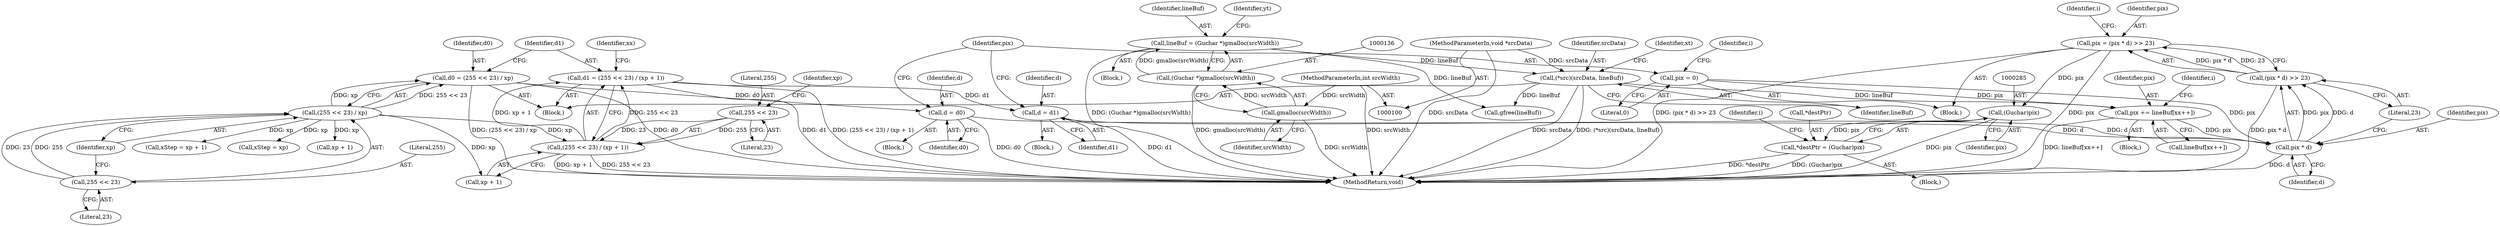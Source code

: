 digraph "0_poppler_bbc2d8918fe234b7ef2c480eb148943922cc0959@integer" {
"1000255" [label="(Call,pix = (pix * d) >> 23)"];
"1000257" [label="(Call,(pix * d) >> 23)"];
"1000258" [label="(Call,pix * d)"];
"1000236" [label="(Call,pix = 0)"];
"1000249" [label="(Call,pix += lineBuf[xx++])"];
"1000175" [label="(Call,(*src)(srcData, lineBuf))"];
"1000102" [label="(MethodParameterIn,void *srcData)"];
"1000133" [label="(Call,lineBuf = (Guchar *)gmalloc(srcWidth))"];
"1000135" [label="(Call,(Guchar *)gmalloc(srcWidth))"];
"1000137" [label="(Call,gmalloc(srcWidth))"];
"1000103" [label="(MethodParameterIn,int srcWidth)"];
"1000225" [label="(Call,d = d1)"];
"1000188" [label="(Call,d1 = (255 << 23) / (xp + 1))"];
"1000190" [label="(Call,(255 << 23) / (xp + 1))"];
"1000191" [label="(Call,255 << 23)"];
"1000183" [label="(Call,(255 << 23) / xp)"];
"1000184" [label="(Call,255 << 23)"];
"1000233" [label="(Call,d = d0)"];
"1000181" [label="(Call,d0 = (255 << 23) / xp)"];
"1000284" [label="(Call,(Guchar)pix)"];
"1000281" [label="(Call,*destPtr = (Guchar)pix)"];
"1000209" [label="(Block,)"];
"1000227" [label="(Identifier,d1)"];
"1000255" [label="(Call,pix = (pix * d) >> 23)"];
"1000294" [label="(MethodReturn,void)"];
"1000258" [label="(Call,pix * d)"];
"1000133" [label="(Call,lineBuf = (Guchar *)gmalloc(srcWidth))"];
"1000190" [label="(Call,(255 << 23) / (xp + 1))"];
"1000177" [label="(Identifier,lineBuf)"];
"1000241" [label="(Identifier,i)"];
"1000194" [label="(Call,xp + 1)"];
"1000192" [label="(Literal,255)"];
"1000226" [label="(Identifier,d)"];
"1000156" [label="(Block,)"];
"1000137" [label="(Call,gmalloc(srcWidth))"];
"1000220" [label="(Call,xStep = xp + 1)"];
"1000134" [label="(Identifier,lineBuf)"];
"1000184" [label="(Call,255 << 23)"];
"1000186" [label="(Literal,23)"];
"1000195" [label="(Identifier,xp)"];
"1000264" [label="(Identifier,i)"];
"1000286" [label="(Identifier,pix)"];
"1000247" [label="(Identifier,i)"];
"1000182" [label="(Identifier,d0)"];
"1000230" [label="(Call,xStep = xp)"];
"1000257" [label="(Call,(pix * d) >> 23)"];
"1000198" [label="(Identifier,xx)"];
"1000261" [label="(Literal,23)"];
"1000251" [label="(Call,lineBuf[xx++])"];
"1000292" [label="(Call,gfree(lineBuf))"];
"1000256" [label="(Identifier,pix)"];
"1000140" [label="(Identifier,yt)"];
"1000250" [label="(Identifier,pix)"];
"1000191" [label="(Call,255 << 23)"];
"1000187" [label="(Identifier,xp)"];
"1000234" [label="(Identifier,d)"];
"1000138" [label="(Identifier,srcWidth)"];
"1000108" [label="(Block,)"];
"1000183" [label="(Call,(255 << 23) / xp)"];
"1000229" [label="(Block,)"];
"1000281" [label="(Call,*destPtr = (Guchar)pix)"];
"1000248" [label="(Block,)"];
"1000259" [label="(Identifier,pix)"];
"1000236" [label="(Call,pix = 0)"];
"1000249" [label="(Call,pix += lineBuf[xx++])"];
"1000176" [label="(Identifier,srcData)"];
"1000189" [label="(Identifier,d1)"];
"1000233" [label="(Call,d = d0)"];
"1000135" [label="(Call,(Guchar *)gmalloc(srcWidth))"];
"1000103" [label="(MethodParameterIn,int srcWidth)"];
"1000235" [label="(Identifier,d0)"];
"1000260" [label="(Identifier,d)"];
"1000284" [label="(Call,(Guchar)pix)"];
"1000237" [label="(Identifier,pix)"];
"1000175" [label="(Call,(*src)(srcData, lineBuf))"];
"1000282" [label="(Call,*destPtr)"];
"1000271" [label="(Block,)"];
"1000102" [label="(MethodParameterIn,void *srcData)"];
"1000238" [label="(Literal,0)"];
"1000225" [label="(Call,d = d1)"];
"1000188" [label="(Call,d1 = (255 << 23) / (xp + 1))"];
"1000216" [label="(Block,)"];
"1000179" [label="(Identifier,xt)"];
"1000193" [label="(Literal,23)"];
"1000181" [label="(Call,d0 = (255 << 23) / xp)"];
"1000222" [label="(Call,xp + 1)"];
"1000270" [label="(Identifier,i)"];
"1000185" [label="(Literal,255)"];
"1000255" -> "1000209"  [label="AST: "];
"1000255" -> "1000257"  [label="CFG: "];
"1000256" -> "1000255"  [label="AST: "];
"1000257" -> "1000255"  [label="AST: "];
"1000264" -> "1000255"  [label="CFG: "];
"1000255" -> "1000294"  [label="DDG: (pix * d) >> 23"];
"1000255" -> "1000294"  [label="DDG: pix"];
"1000257" -> "1000255"  [label="DDG: pix * d"];
"1000257" -> "1000255"  [label="DDG: 23"];
"1000255" -> "1000284"  [label="DDG: pix"];
"1000257" -> "1000261"  [label="CFG: "];
"1000258" -> "1000257"  [label="AST: "];
"1000261" -> "1000257"  [label="AST: "];
"1000257" -> "1000294"  [label="DDG: pix * d"];
"1000258" -> "1000257"  [label="DDG: pix"];
"1000258" -> "1000257"  [label="DDG: d"];
"1000258" -> "1000260"  [label="CFG: "];
"1000259" -> "1000258"  [label="AST: "];
"1000260" -> "1000258"  [label="AST: "];
"1000261" -> "1000258"  [label="CFG: "];
"1000258" -> "1000294"  [label="DDG: d"];
"1000236" -> "1000258"  [label="DDG: pix"];
"1000249" -> "1000258"  [label="DDG: pix"];
"1000225" -> "1000258"  [label="DDG: d"];
"1000233" -> "1000258"  [label="DDG: d"];
"1000236" -> "1000209"  [label="AST: "];
"1000236" -> "1000238"  [label="CFG: "];
"1000237" -> "1000236"  [label="AST: "];
"1000238" -> "1000236"  [label="AST: "];
"1000241" -> "1000236"  [label="CFG: "];
"1000236" -> "1000249"  [label="DDG: pix"];
"1000249" -> "1000248"  [label="AST: "];
"1000249" -> "1000251"  [label="CFG: "];
"1000250" -> "1000249"  [label="AST: "];
"1000251" -> "1000249"  [label="AST: "];
"1000247" -> "1000249"  [label="CFG: "];
"1000249" -> "1000294"  [label="DDG: lineBuf[xx++]"];
"1000175" -> "1000249"  [label="DDG: lineBuf"];
"1000175" -> "1000156"  [label="AST: "];
"1000175" -> "1000177"  [label="CFG: "];
"1000176" -> "1000175"  [label="AST: "];
"1000177" -> "1000175"  [label="AST: "];
"1000179" -> "1000175"  [label="CFG: "];
"1000175" -> "1000294"  [label="DDG: srcData"];
"1000175" -> "1000294"  [label="DDG: (*src)(srcData, lineBuf)"];
"1000102" -> "1000175"  [label="DDG: srcData"];
"1000133" -> "1000175"  [label="DDG: lineBuf"];
"1000175" -> "1000292"  [label="DDG: lineBuf"];
"1000102" -> "1000100"  [label="AST: "];
"1000102" -> "1000294"  [label="DDG: srcData"];
"1000133" -> "1000108"  [label="AST: "];
"1000133" -> "1000135"  [label="CFG: "];
"1000134" -> "1000133"  [label="AST: "];
"1000135" -> "1000133"  [label="AST: "];
"1000140" -> "1000133"  [label="CFG: "];
"1000133" -> "1000294"  [label="DDG: (Guchar *)gmalloc(srcWidth)"];
"1000135" -> "1000133"  [label="DDG: gmalloc(srcWidth)"];
"1000133" -> "1000292"  [label="DDG: lineBuf"];
"1000135" -> "1000137"  [label="CFG: "];
"1000136" -> "1000135"  [label="AST: "];
"1000137" -> "1000135"  [label="AST: "];
"1000135" -> "1000294"  [label="DDG: gmalloc(srcWidth)"];
"1000137" -> "1000135"  [label="DDG: srcWidth"];
"1000137" -> "1000138"  [label="CFG: "];
"1000138" -> "1000137"  [label="AST: "];
"1000137" -> "1000294"  [label="DDG: srcWidth"];
"1000103" -> "1000137"  [label="DDG: srcWidth"];
"1000103" -> "1000100"  [label="AST: "];
"1000103" -> "1000294"  [label="DDG: srcWidth"];
"1000225" -> "1000216"  [label="AST: "];
"1000225" -> "1000227"  [label="CFG: "];
"1000226" -> "1000225"  [label="AST: "];
"1000227" -> "1000225"  [label="AST: "];
"1000237" -> "1000225"  [label="CFG: "];
"1000225" -> "1000294"  [label="DDG: d1"];
"1000188" -> "1000225"  [label="DDG: d1"];
"1000188" -> "1000156"  [label="AST: "];
"1000188" -> "1000190"  [label="CFG: "];
"1000189" -> "1000188"  [label="AST: "];
"1000190" -> "1000188"  [label="AST: "];
"1000198" -> "1000188"  [label="CFG: "];
"1000188" -> "1000294"  [label="DDG: (255 << 23) / (xp + 1)"];
"1000188" -> "1000294"  [label="DDG: d1"];
"1000190" -> "1000188"  [label="DDG: 255 << 23"];
"1000190" -> "1000188"  [label="DDG: xp + 1"];
"1000190" -> "1000194"  [label="CFG: "];
"1000191" -> "1000190"  [label="AST: "];
"1000194" -> "1000190"  [label="AST: "];
"1000190" -> "1000294"  [label="DDG: xp + 1"];
"1000190" -> "1000294"  [label="DDG: 255 << 23"];
"1000191" -> "1000190"  [label="DDG: 255"];
"1000191" -> "1000190"  [label="DDG: 23"];
"1000183" -> "1000190"  [label="DDG: xp"];
"1000191" -> "1000193"  [label="CFG: "];
"1000192" -> "1000191"  [label="AST: "];
"1000193" -> "1000191"  [label="AST: "];
"1000195" -> "1000191"  [label="CFG: "];
"1000183" -> "1000181"  [label="AST: "];
"1000183" -> "1000187"  [label="CFG: "];
"1000184" -> "1000183"  [label="AST: "];
"1000187" -> "1000183"  [label="AST: "];
"1000181" -> "1000183"  [label="CFG: "];
"1000183" -> "1000181"  [label="DDG: 255 << 23"];
"1000183" -> "1000181"  [label="DDG: xp"];
"1000184" -> "1000183"  [label="DDG: 255"];
"1000184" -> "1000183"  [label="DDG: 23"];
"1000183" -> "1000194"  [label="DDG: xp"];
"1000183" -> "1000220"  [label="DDG: xp"];
"1000183" -> "1000222"  [label="DDG: xp"];
"1000183" -> "1000230"  [label="DDG: xp"];
"1000184" -> "1000186"  [label="CFG: "];
"1000185" -> "1000184"  [label="AST: "];
"1000186" -> "1000184"  [label="AST: "];
"1000187" -> "1000184"  [label="CFG: "];
"1000233" -> "1000229"  [label="AST: "];
"1000233" -> "1000235"  [label="CFG: "];
"1000234" -> "1000233"  [label="AST: "];
"1000235" -> "1000233"  [label="AST: "];
"1000237" -> "1000233"  [label="CFG: "];
"1000233" -> "1000294"  [label="DDG: d0"];
"1000181" -> "1000233"  [label="DDG: d0"];
"1000181" -> "1000156"  [label="AST: "];
"1000182" -> "1000181"  [label="AST: "];
"1000189" -> "1000181"  [label="CFG: "];
"1000181" -> "1000294"  [label="DDG: (255 << 23) / xp"];
"1000181" -> "1000294"  [label="DDG: d0"];
"1000284" -> "1000281"  [label="AST: "];
"1000284" -> "1000286"  [label="CFG: "];
"1000285" -> "1000284"  [label="AST: "];
"1000286" -> "1000284"  [label="AST: "];
"1000281" -> "1000284"  [label="CFG: "];
"1000284" -> "1000294"  [label="DDG: pix"];
"1000284" -> "1000281"  [label="DDG: pix"];
"1000281" -> "1000271"  [label="AST: "];
"1000282" -> "1000281"  [label="AST: "];
"1000270" -> "1000281"  [label="CFG: "];
"1000281" -> "1000294"  [label="DDG: *destPtr"];
"1000281" -> "1000294"  [label="DDG: (Guchar)pix"];
}
